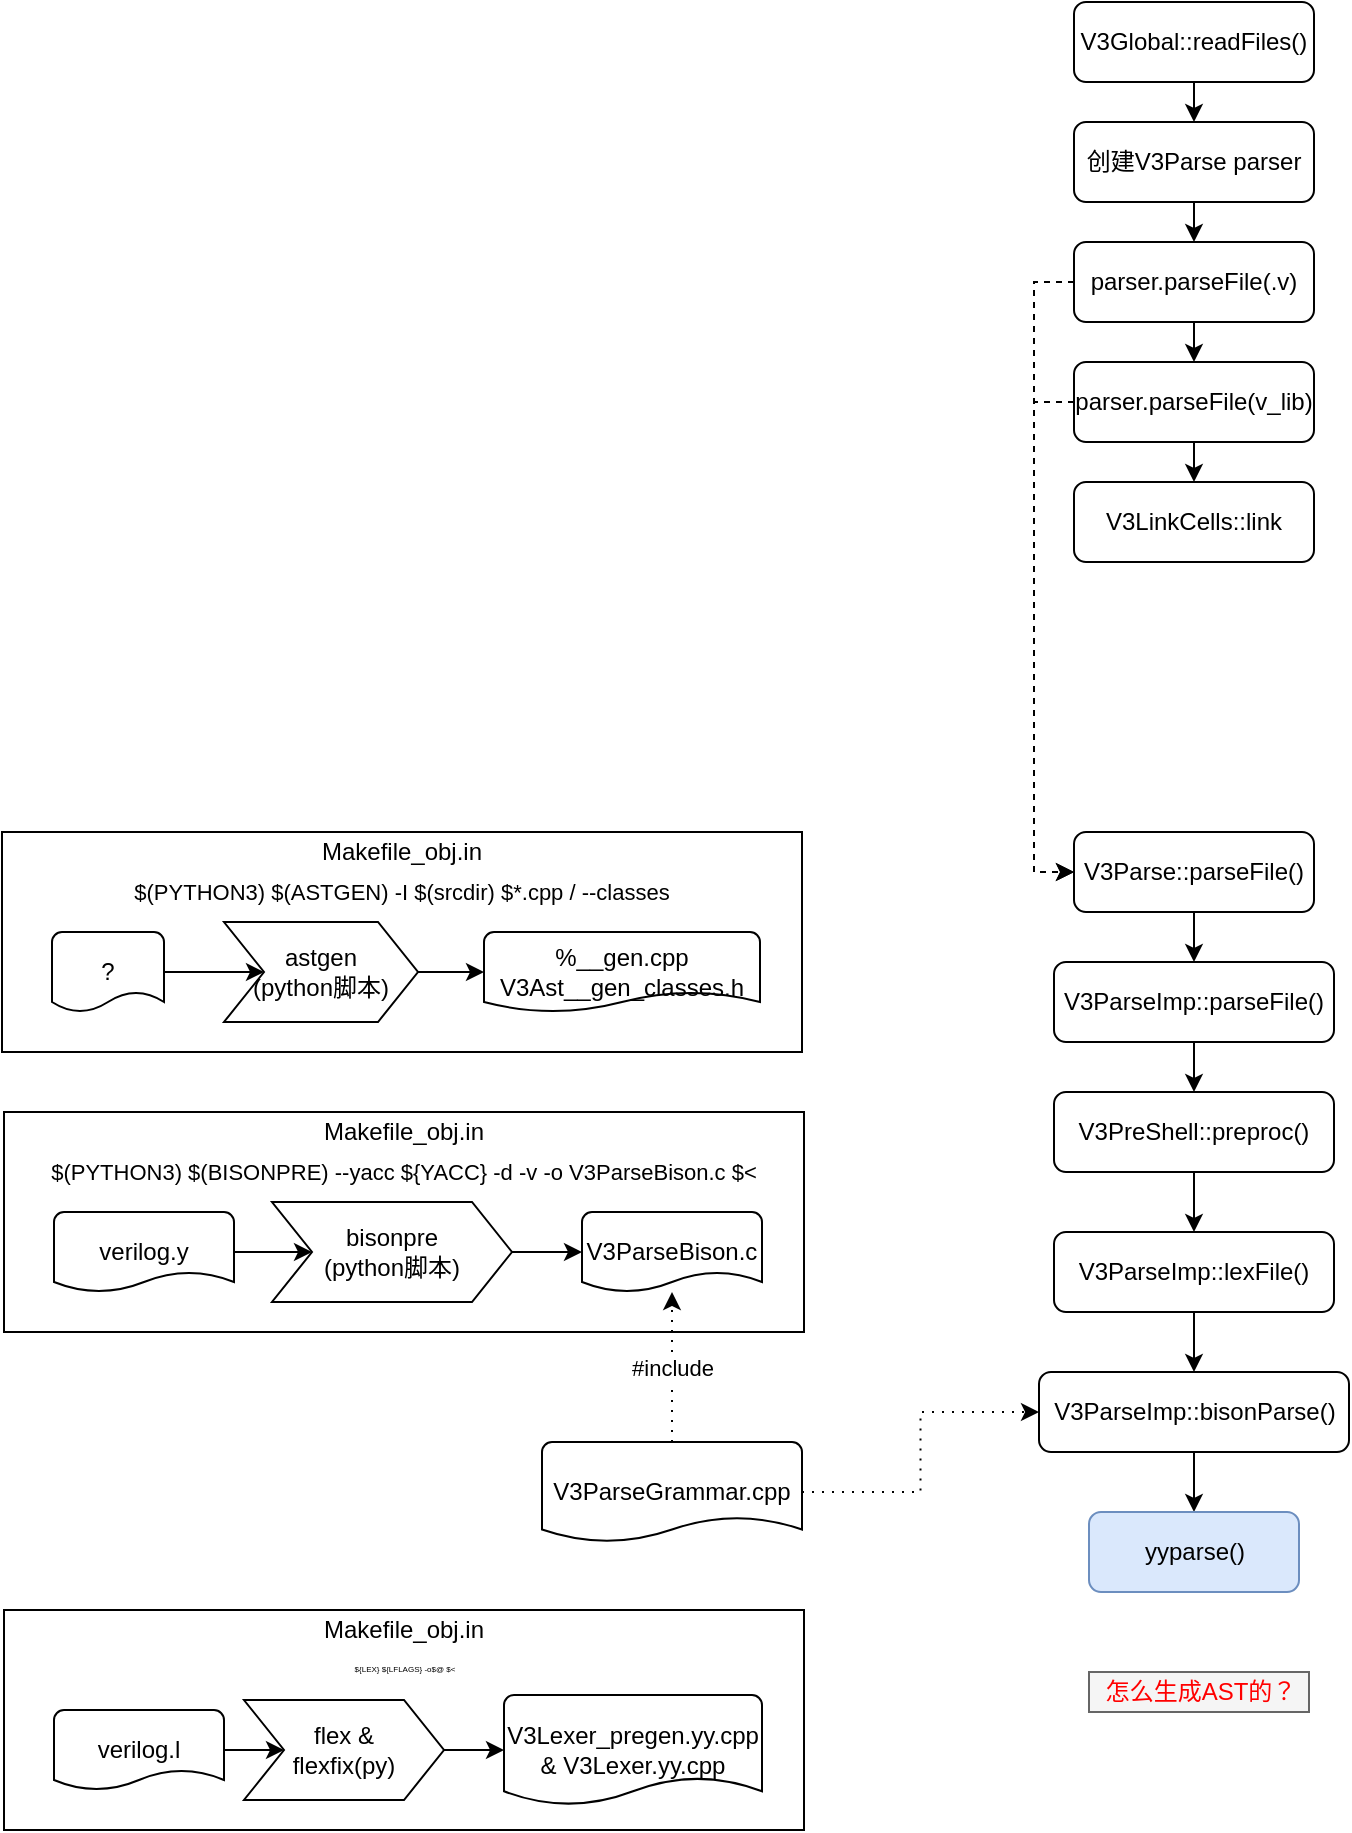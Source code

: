 <mxfile version="14.6.13" type="github">
  <diagram id="mlnZNj9UvRsB5_0IYkUG" name="第 1 页">
    <mxGraphModel dx="1422" dy="762" grid="1" gridSize="10" guides="1" tooltips="1" connect="1" arrows="1" fold="1" page="1" pageScale="1" pageWidth="827" pageHeight="1169" math="0" shadow="0">
      <root>
        <mxCell id="0" />
        <mxCell id="1" parent="0" />
        <mxCell id="E3upAqpC8sBwu24lGrVW-1" value="" style="rounded=0;whiteSpace=wrap;html=1;strokeWidth=1;" vertex="1" parent="1">
          <mxGeometry x="50" y="1170" width="400" height="110" as="geometry" />
        </mxCell>
        <mxCell id="E3upAqpC8sBwu24lGrVW-2" style="edgeStyle=orthogonalEdgeStyle;rounded=0;jumpSize=6;orthogonalLoop=1;jettySize=auto;html=1;exitX=0.5;exitY=1;exitDx=0;exitDy=0;entryX=0.5;entryY=0;entryDx=0;entryDy=0;strokeWidth=1;" edge="1" parent="1" source="E3upAqpC8sBwu24lGrVW-3" target="E3upAqpC8sBwu24lGrVW-5">
          <mxGeometry relative="1" as="geometry" />
        </mxCell>
        <mxCell id="E3upAqpC8sBwu24lGrVW-3" value="V3Global::readFiles()" style="rounded=1;whiteSpace=wrap;html=1;fontSize=12;glass=0;strokeWidth=1;shadow=0;" vertex="1" parent="1">
          <mxGeometry x="585" y="615" width="120" height="40" as="geometry" />
        </mxCell>
        <mxCell id="E3upAqpC8sBwu24lGrVW-4" style="edgeStyle=orthogonalEdgeStyle;rounded=0;jumpSize=6;orthogonalLoop=1;jettySize=auto;html=1;exitX=0.5;exitY=1;exitDx=0;exitDy=0;entryX=0.5;entryY=0;entryDx=0;entryDy=0;strokeWidth=1;" edge="1" parent="1" source="E3upAqpC8sBwu24lGrVW-5" target="E3upAqpC8sBwu24lGrVW-7">
          <mxGeometry relative="1" as="geometry" />
        </mxCell>
        <mxCell id="E3upAqpC8sBwu24lGrVW-5" value="创建V3Parse parser" style="rounded=1;whiteSpace=wrap;html=1;fontSize=12;glass=0;strokeWidth=1;shadow=0;" vertex="1" parent="1">
          <mxGeometry x="585" y="675" width="120" height="40" as="geometry" />
        </mxCell>
        <mxCell id="E3upAqpC8sBwu24lGrVW-6" style="edgeStyle=orthogonalEdgeStyle;rounded=0;jumpSize=6;orthogonalLoop=1;jettySize=auto;html=1;exitX=0.5;exitY=1;exitDx=0;exitDy=0;entryX=0.5;entryY=0;entryDx=0;entryDy=0;strokeWidth=1;" edge="1" parent="1" source="E3upAqpC8sBwu24lGrVW-7" target="E3upAqpC8sBwu24lGrVW-9">
          <mxGeometry relative="1" as="geometry" />
        </mxCell>
        <mxCell id="E3upAqpC8sBwu24lGrVW-7" value="parser.parseFile(.v)" style="rounded=1;whiteSpace=wrap;html=1;fontSize=12;glass=0;strokeWidth=1;shadow=0;" vertex="1" parent="1">
          <mxGeometry x="585" y="735" width="120" height="40" as="geometry" />
        </mxCell>
        <mxCell id="E3upAqpC8sBwu24lGrVW-8" style="edgeStyle=orthogonalEdgeStyle;rounded=0;jumpSize=6;orthogonalLoop=1;jettySize=auto;html=1;exitX=0.5;exitY=1;exitDx=0;exitDy=0;entryX=0.5;entryY=0;entryDx=0;entryDy=0;strokeWidth=1;" edge="1" parent="1" source="E3upAqpC8sBwu24lGrVW-9" target="E3upAqpC8sBwu24lGrVW-10">
          <mxGeometry relative="1" as="geometry" />
        </mxCell>
        <mxCell id="E3upAqpC8sBwu24lGrVW-9" value="parser.parseFile(v_lib)" style="rounded=1;whiteSpace=wrap;html=1;fontSize=12;glass=0;strokeWidth=1;shadow=0;" vertex="1" parent="1">
          <mxGeometry x="585" y="795" width="120" height="40" as="geometry" />
        </mxCell>
        <mxCell id="E3upAqpC8sBwu24lGrVW-10" value="V3LinkCells::link" style="rounded=1;whiteSpace=wrap;html=1;fontSize=12;glass=0;strokeWidth=1;shadow=0;" vertex="1" parent="1">
          <mxGeometry x="585" y="855" width="120" height="40" as="geometry" />
        </mxCell>
        <mxCell id="E3upAqpC8sBwu24lGrVW-11" style="edgeStyle=orthogonalEdgeStyle;rounded=0;jumpSize=6;orthogonalLoop=1;jettySize=auto;html=1;exitX=0.5;exitY=1;exitDx=0;exitDy=0;entryX=0.5;entryY=0;entryDx=0;entryDy=0;strokeWidth=1;" edge="1" parent="1" source="E3upAqpC8sBwu24lGrVW-12" target="E3upAqpC8sBwu24lGrVW-14">
          <mxGeometry relative="1" as="geometry" />
        </mxCell>
        <mxCell id="E3upAqpC8sBwu24lGrVW-12" value="V3Parse::parseFile()" style="rounded=1;whiteSpace=wrap;html=1;fontSize=12;glass=0;strokeWidth=1;shadow=0;" vertex="1" parent="1">
          <mxGeometry x="585" y="1030" width="120" height="40" as="geometry" />
        </mxCell>
        <mxCell id="E3upAqpC8sBwu24lGrVW-13" style="edgeStyle=orthogonalEdgeStyle;rounded=0;jumpSize=6;orthogonalLoop=1;jettySize=auto;html=1;exitX=0.5;exitY=1;exitDx=0;exitDy=0;entryX=0.5;entryY=0;entryDx=0;entryDy=0;strokeWidth=1;" edge="1" parent="1" source="E3upAqpC8sBwu24lGrVW-14" target="E3upAqpC8sBwu24lGrVW-18">
          <mxGeometry relative="1" as="geometry" />
        </mxCell>
        <mxCell id="E3upAqpC8sBwu24lGrVW-14" value="V3ParseImp::parseFile()" style="rounded=1;whiteSpace=wrap;html=1;fontSize=12;glass=0;strokeWidth=1;shadow=0;" vertex="1" parent="1">
          <mxGeometry x="575" y="1095" width="140" height="40" as="geometry" />
        </mxCell>
        <mxCell id="E3upAqpC8sBwu24lGrVW-15" style="edgeStyle=orthogonalEdgeStyle;rounded=0;orthogonalLoop=1;jettySize=auto;html=1;exitX=0;exitY=0.5;exitDx=0;exitDy=0;entryX=0;entryY=0.5;entryDx=0;entryDy=0;dashed=1;strokeWidth=1;jumpSize=6;" edge="1" parent="1" source="E3upAqpC8sBwu24lGrVW-7" target="E3upAqpC8sBwu24lGrVW-12">
          <mxGeometry relative="1" as="geometry">
            <mxPoint x="475" y="700" as="sourcePoint" />
            <mxPoint x="490" y="1045" as="targetPoint" />
          </mxGeometry>
        </mxCell>
        <mxCell id="E3upAqpC8sBwu24lGrVW-16" style="edgeStyle=orthogonalEdgeStyle;rounded=0;orthogonalLoop=1;jettySize=auto;html=1;exitX=0;exitY=0.5;exitDx=0;exitDy=0;entryX=0;entryY=0.5;entryDx=0;entryDy=0;dashed=1;strokeWidth=1;jumpSize=6;" edge="1" parent="1" source="E3upAqpC8sBwu24lGrVW-9" target="E3upAqpC8sBwu24lGrVW-12">
          <mxGeometry relative="1" as="geometry">
            <mxPoint x="595" y="765" as="sourcePoint" />
            <mxPoint x="595" y="1005" as="targetPoint" />
          </mxGeometry>
        </mxCell>
        <mxCell id="E3upAqpC8sBwu24lGrVW-17" style="edgeStyle=orthogonalEdgeStyle;rounded=0;jumpSize=6;orthogonalLoop=1;jettySize=auto;html=1;exitX=0.5;exitY=1;exitDx=0;exitDy=0;entryX=0.5;entryY=0;entryDx=0;entryDy=0;strokeWidth=1;" edge="1" parent="1" source="E3upAqpC8sBwu24lGrVW-18" target="E3upAqpC8sBwu24lGrVW-20">
          <mxGeometry relative="1" as="geometry" />
        </mxCell>
        <mxCell id="E3upAqpC8sBwu24lGrVW-18" value="V3PreShell::preproc()" style="rounded=1;whiteSpace=wrap;html=1;fontSize=12;glass=0;strokeWidth=1;shadow=0;" vertex="1" parent="1">
          <mxGeometry x="575" y="1160" width="140" height="40" as="geometry" />
        </mxCell>
        <mxCell id="E3upAqpC8sBwu24lGrVW-19" style="edgeStyle=orthogonalEdgeStyle;rounded=0;jumpSize=6;orthogonalLoop=1;jettySize=auto;html=1;exitX=0.5;exitY=1;exitDx=0;exitDy=0;entryX=0.5;entryY=0;entryDx=0;entryDy=0;strokeWidth=1;" edge="1" parent="1" source="E3upAqpC8sBwu24lGrVW-20" target="E3upAqpC8sBwu24lGrVW-22">
          <mxGeometry relative="1" as="geometry" />
        </mxCell>
        <mxCell id="E3upAqpC8sBwu24lGrVW-20" value="V3ParseImp::lexFile()" style="rounded=1;whiteSpace=wrap;html=1;fontSize=12;glass=0;strokeWidth=1;shadow=0;" vertex="1" parent="1">
          <mxGeometry x="575" y="1230" width="140" height="40" as="geometry" />
        </mxCell>
        <mxCell id="E3upAqpC8sBwu24lGrVW-21" style="edgeStyle=orthogonalEdgeStyle;rounded=0;jumpSize=6;orthogonalLoop=1;jettySize=auto;html=1;exitX=0.5;exitY=1;exitDx=0;exitDy=0;entryX=0.5;entryY=0;entryDx=0;entryDy=0;strokeWidth=1;" edge="1" parent="1" source="E3upAqpC8sBwu24lGrVW-22" target="E3upAqpC8sBwu24lGrVW-23">
          <mxGeometry relative="1" as="geometry" />
        </mxCell>
        <mxCell id="E3upAqpC8sBwu24lGrVW-22" value="V3ParseImp::bisonParse()" style="rounded=1;whiteSpace=wrap;html=1;fontSize=12;glass=0;strokeWidth=1;shadow=0;" vertex="1" parent="1">
          <mxGeometry x="567.5" y="1300" width="155" height="40" as="geometry" />
        </mxCell>
        <mxCell id="E3upAqpC8sBwu24lGrVW-23" value="yyparse()" style="rounded=1;whiteSpace=wrap;html=1;fontSize=12;glass=0;strokeWidth=1;shadow=0;fillColor=#dae8fc;strokeColor=#6c8ebf;" vertex="1" parent="1">
          <mxGeometry x="592.5" y="1370" width="105" height="40" as="geometry" />
        </mxCell>
        <mxCell id="E3upAqpC8sBwu24lGrVW-24" value="" style="edgeStyle=orthogonalEdgeStyle;rounded=0;jumpSize=6;orthogonalLoop=1;jettySize=auto;html=1;strokeWidth=1;" edge="1" parent="1" source="E3upAqpC8sBwu24lGrVW-25" target="E3upAqpC8sBwu24lGrVW-28">
          <mxGeometry relative="1" as="geometry" />
        </mxCell>
        <mxCell id="E3upAqpC8sBwu24lGrVW-25" value="verilog.y" style="strokeWidth=1;html=1;shape=mxgraph.flowchart.document2;whiteSpace=wrap;size=0.25;" vertex="1" parent="1">
          <mxGeometry x="75" y="1220" width="90" height="40" as="geometry" />
        </mxCell>
        <mxCell id="E3upAqpC8sBwu24lGrVW-26" value="Makefile_obj.in" style="text;html=1;strokeColor=none;fillColor=none;align=center;verticalAlign=middle;whiteSpace=wrap;rounded=0;" vertex="1" parent="1">
          <mxGeometry x="205" y="1170" width="90" height="20" as="geometry" />
        </mxCell>
        <mxCell id="E3upAqpC8sBwu24lGrVW-27" value="" style="edgeStyle=orthogonalEdgeStyle;rounded=0;jumpSize=6;orthogonalLoop=1;jettySize=auto;html=1;strokeWidth=1;" edge="1" parent="1" source="E3upAqpC8sBwu24lGrVW-28" target="E3upAqpC8sBwu24lGrVW-30">
          <mxGeometry relative="1" as="geometry" />
        </mxCell>
        <mxCell id="E3upAqpC8sBwu24lGrVW-28" value="&lt;span&gt;bisonpre&lt;/span&gt;&lt;br&gt;&lt;span&gt;(python脚本)&lt;/span&gt;" style="shape=step;perimeter=stepPerimeter;whiteSpace=wrap;html=1;fixedSize=1;strokeWidth=1;" vertex="1" parent="1">
          <mxGeometry x="184" y="1215" width="120" height="50" as="geometry" />
        </mxCell>
        <mxCell id="E3upAqpC8sBwu24lGrVW-29" value="#include" style="edgeStyle=orthogonalEdgeStyle;rounded=0;jumpSize=6;orthogonalLoop=1;jettySize=auto;html=1;strokeWidth=1;exitX=0.5;exitY=0;exitDx=0;exitDy=0;exitPerimeter=0;dashed=1;dashPattern=1 4;" edge="1" parent="1" source="E3upAqpC8sBwu24lGrVW-31" target="E3upAqpC8sBwu24lGrVW-30">
          <mxGeometry relative="1" as="geometry">
            <mxPoint x="460" y="1300" as="sourcePoint" />
          </mxGeometry>
        </mxCell>
        <mxCell id="E3upAqpC8sBwu24lGrVW-30" value="V3ParseBison.c" style="strokeWidth=1;html=1;shape=mxgraph.flowchart.document2;whiteSpace=wrap;size=0.25;" vertex="1" parent="1">
          <mxGeometry x="339" y="1220" width="90" height="40" as="geometry" />
        </mxCell>
        <mxCell id="E3upAqpC8sBwu24lGrVW-31" value="V3ParseGrammar.cpp" style="strokeWidth=1;html=1;shape=mxgraph.flowchart.document2;whiteSpace=wrap;size=0.25;" vertex="1" parent="1">
          <mxGeometry x="319" y="1335" width="130" height="50" as="geometry" />
        </mxCell>
        <mxCell id="E3upAqpC8sBwu24lGrVW-32" style="edgeStyle=orthogonalEdgeStyle;rounded=0;orthogonalLoop=1;jettySize=auto;html=1;exitX=1;exitY=0.5;exitDx=0;exitDy=0;entryX=0;entryY=0.5;entryDx=0;entryDy=0;strokeWidth=1;jumpSize=6;exitPerimeter=0;dashed=1;dashPattern=1 4;" edge="1" parent="1" source="E3upAqpC8sBwu24lGrVW-31" target="E3upAqpC8sBwu24lGrVW-22">
          <mxGeometry relative="1" as="geometry">
            <mxPoint x="460" y="1160" as="sourcePoint" />
            <mxPoint x="460" y="1335" as="targetPoint" />
          </mxGeometry>
        </mxCell>
        <mxCell id="E3upAqpC8sBwu24lGrVW-33" value="怎么生成AST的？" style="text;html=1;align=center;verticalAlign=middle;resizable=0;points=[];autosize=1;strokeColor=#666666;fillColor=#f5f5f5;fontColor=#FF0000;" vertex="1" parent="1">
          <mxGeometry x="592.5" y="1450" width="110" height="20" as="geometry" />
        </mxCell>
        <mxCell id="E3upAqpC8sBwu24lGrVW-34" value="&lt;font style=&quot;font-size: 11px&quot;&gt;$(PYTHON3) $(BISONPRE) --yacc ${YACC} -d -v -o V3ParseBison.c $&amp;lt;&lt;/font&gt;" style="text;whiteSpace=wrap;html=1;fontSize=4;verticalAlign=middle;align=center;" vertex="1" parent="1">
          <mxGeometry x="53" y="1190" width="394" height="20" as="geometry" />
        </mxCell>
        <mxCell id="E3upAqpC8sBwu24lGrVW-35" value="" style="rounded=0;whiteSpace=wrap;html=1;strokeWidth=1;" vertex="1" parent="1">
          <mxGeometry x="50" y="1419" width="400" height="110" as="geometry" />
        </mxCell>
        <mxCell id="E3upAqpC8sBwu24lGrVW-36" value="" style="edgeStyle=orthogonalEdgeStyle;rounded=0;jumpSize=6;orthogonalLoop=1;jettySize=auto;html=1;strokeWidth=1;" edge="1" parent="1" source="E3upAqpC8sBwu24lGrVW-37" target="E3upAqpC8sBwu24lGrVW-40">
          <mxGeometry relative="1" as="geometry" />
        </mxCell>
        <mxCell id="E3upAqpC8sBwu24lGrVW-37" value="verilog.l" style="strokeWidth=1;html=1;shape=mxgraph.flowchart.document2;whiteSpace=wrap;size=0.25;" vertex="1" parent="1">
          <mxGeometry x="75" y="1469" width="85" height="40" as="geometry" />
        </mxCell>
        <mxCell id="E3upAqpC8sBwu24lGrVW-38" value="Makefile_obj.in" style="text;html=1;strokeColor=none;fillColor=none;align=center;verticalAlign=middle;whiteSpace=wrap;rounded=0;" vertex="1" parent="1">
          <mxGeometry x="205" y="1419" width="90" height="20" as="geometry" />
        </mxCell>
        <mxCell id="E3upAqpC8sBwu24lGrVW-39" value="" style="edgeStyle=orthogonalEdgeStyle;rounded=0;jumpSize=6;orthogonalLoop=1;jettySize=auto;html=1;strokeWidth=1;" edge="1" parent="1" source="E3upAqpC8sBwu24lGrVW-40" target="E3upAqpC8sBwu24lGrVW-41">
          <mxGeometry relative="1" as="geometry" />
        </mxCell>
        <mxCell id="E3upAqpC8sBwu24lGrVW-40" value="flex &amp;amp;&lt;br&gt;flexfix(py)" style="shape=step;perimeter=stepPerimeter;whiteSpace=wrap;html=1;fixedSize=1;strokeWidth=1;" vertex="1" parent="1">
          <mxGeometry x="170" y="1464" width="100" height="50" as="geometry" />
        </mxCell>
        <mxCell id="E3upAqpC8sBwu24lGrVW-41" value="V3Lexer_pregen.yy.cpp&lt;br&gt;&amp;amp;&amp;nbsp;V3Lexer.yy.cpp" style="strokeWidth=1;html=1;shape=mxgraph.flowchart.document2;whiteSpace=wrap;size=0.25;" vertex="1" parent="1">
          <mxGeometry x="300" y="1461.5" width="129" height="55" as="geometry" />
        </mxCell>
        <mxCell id="E3upAqpC8sBwu24lGrVW-42" value="${LEX} ${LFLAGS} -o$@ $&amp;lt;" style="text;whiteSpace=wrap;html=1;fontSize=4;verticalAlign=middle;align=center;" vertex="1" parent="1">
          <mxGeometry x="167.5" y="1439" width="165" height="20" as="geometry" />
        </mxCell>
        <mxCell id="E3upAqpC8sBwu24lGrVW-43" value="" style="rounded=0;whiteSpace=wrap;html=1;strokeWidth=1;" vertex="1" parent="1">
          <mxGeometry x="49" y="1030" width="400" height="110" as="geometry" />
        </mxCell>
        <mxCell id="E3upAqpC8sBwu24lGrVW-44" value="" style="edgeStyle=orthogonalEdgeStyle;rounded=0;jumpSize=6;orthogonalLoop=1;jettySize=auto;html=1;strokeWidth=1;" edge="1" parent="1" source="E3upAqpC8sBwu24lGrVW-45" target="E3upAqpC8sBwu24lGrVW-48">
          <mxGeometry relative="1" as="geometry" />
        </mxCell>
        <mxCell id="E3upAqpC8sBwu24lGrVW-45" value="?" style="strokeWidth=1;html=1;shape=mxgraph.flowchart.document2;whiteSpace=wrap;size=0.25;" vertex="1" parent="1">
          <mxGeometry x="74" y="1080" width="56" height="40" as="geometry" />
        </mxCell>
        <mxCell id="E3upAqpC8sBwu24lGrVW-46" value="Makefile_obj.in" style="text;html=1;strokeColor=none;fillColor=none;align=center;verticalAlign=middle;whiteSpace=wrap;rounded=0;" vertex="1" parent="1">
          <mxGeometry x="204" y="1030" width="90" height="20" as="geometry" />
        </mxCell>
        <mxCell id="E3upAqpC8sBwu24lGrVW-47" value="" style="edgeStyle=orthogonalEdgeStyle;rounded=0;jumpSize=6;orthogonalLoop=1;jettySize=auto;html=1;strokeWidth=1;" edge="1" parent="1" source="E3upAqpC8sBwu24lGrVW-48" target="E3upAqpC8sBwu24lGrVW-49">
          <mxGeometry relative="1" as="geometry" />
        </mxCell>
        <mxCell id="E3upAqpC8sBwu24lGrVW-48" value="&lt;span&gt;astgen&lt;/span&gt;&lt;br&gt;&lt;span&gt;(python脚本)&lt;/span&gt;" style="shape=step;perimeter=stepPerimeter;whiteSpace=wrap;html=1;fixedSize=1;strokeWidth=1;" vertex="1" parent="1">
          <mxGeometry x="160" y="1075" width="97" height="50" as="geometry" />
        </mxCell>
        <mxCell id="E3upAqpC8sBwu24lGrVW-49" value="%__gen.cpp&lt;br&gt;V3Ast__gen_classes.h" style="strokeWidth=1;html=1;shape=mxgraph.flowchart.document2;whiteSpace=wrap;size=0.25;" vertex="1" parent="1">
          <mxGeometry x="290" y="1080" width="138" height="40" as="geometry" />
        </mxCell>
        <mxCell id="E3upAqpC8sBwu24lGrVW-50" value="&lt;font style=&quot;font-size: 11px&quot;&gt;$(PYTHON3) $(ASTGEN) -I $(srcdir) $*.cpp / --classes&lt;/font&gt;" style="text;whiteSpace=wrap;html=1;fontSize=4;verticalAlign=middle;align=center;" vertex="1" parent="1">
          <mxGeometry x="52" y="1050" width="394" height="20" as="geometry" />
        </mxCell>
      </root>
    </mxGraphModel>
  </diagram>
</mxfile>
